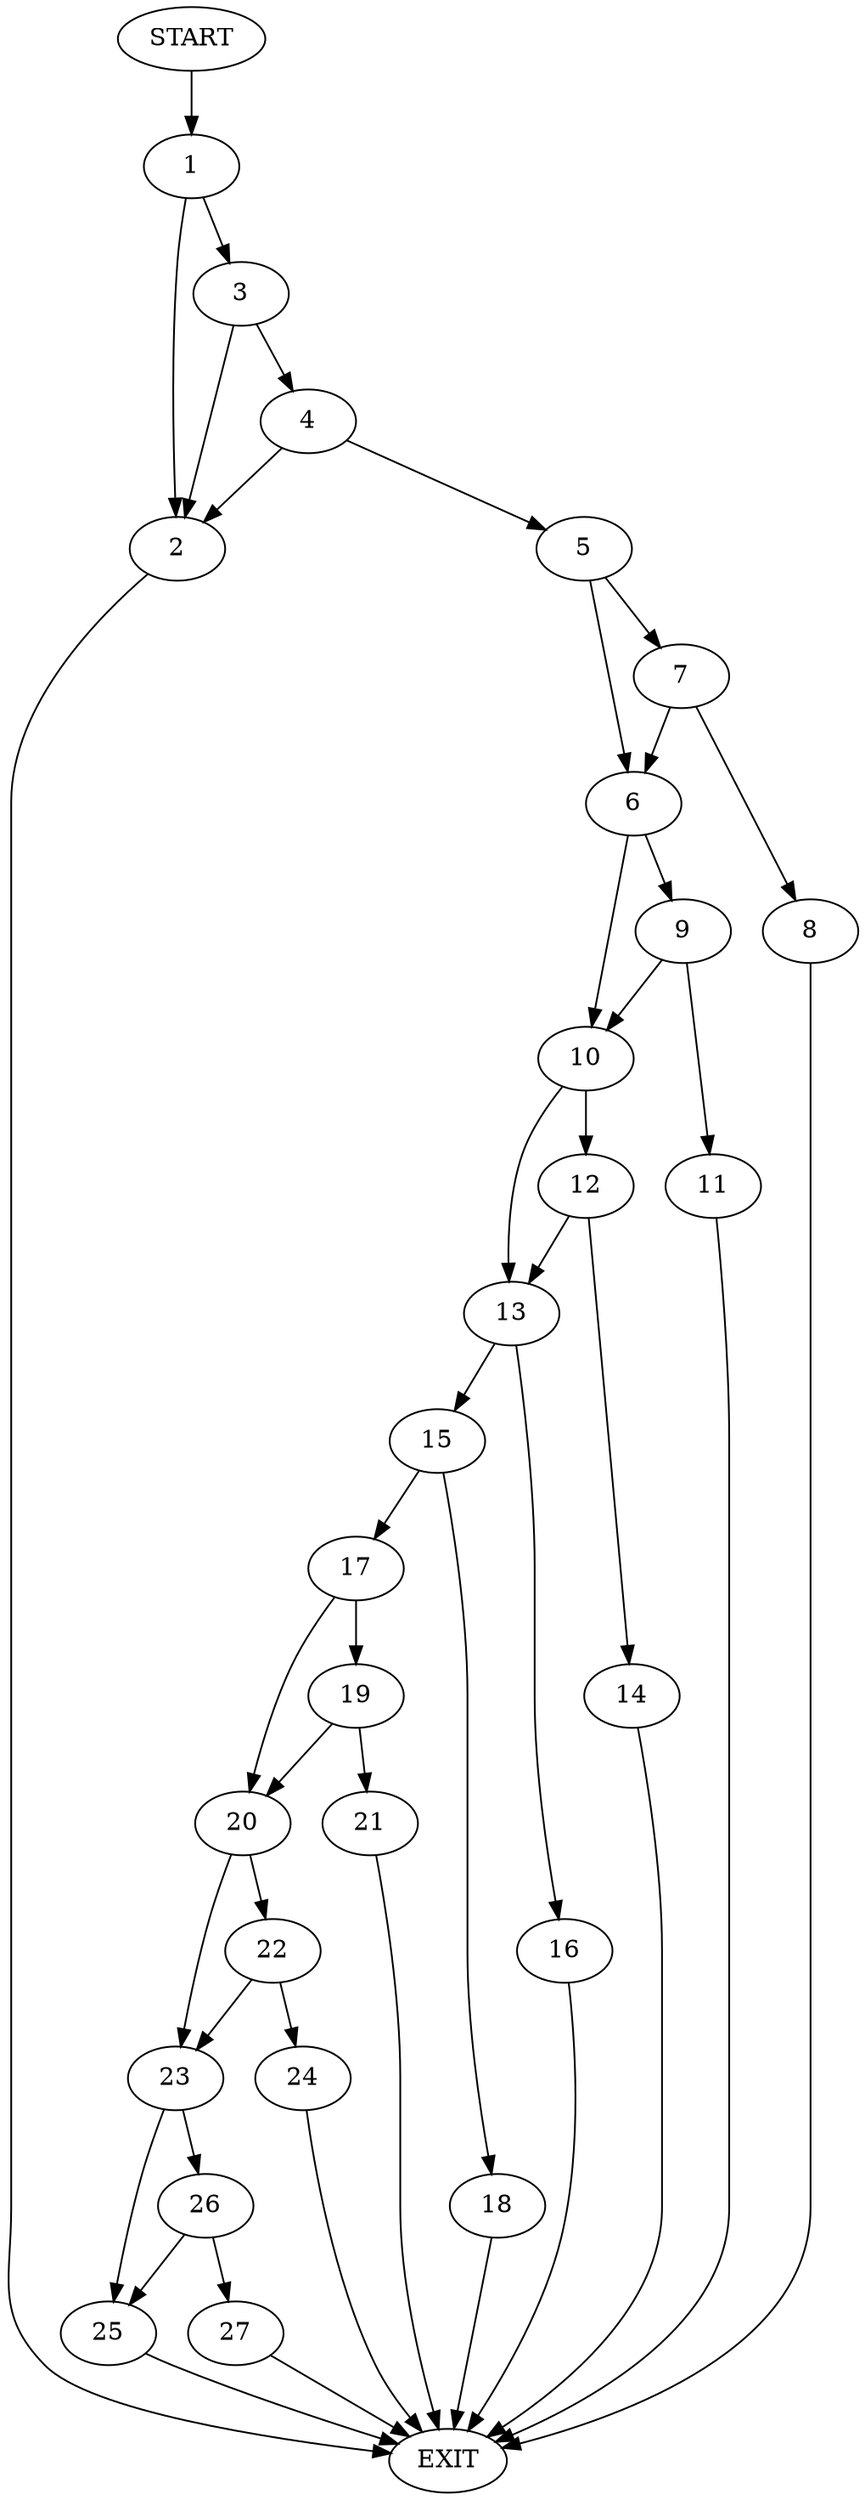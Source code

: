 digraph {
0 [label="START"]
28 [label="EXIT"]
0 -> 1
1 -> 2
1 -> 3
2 -> 28
3 -> 4
3 -> 2
4 -> 5
4 -> 2
5 -> 6
5 -> 7
7 -> 8
7 -> 6
6 -> 9
6 -> 10
8 -> 28
9 -> 11
9 -> 10
10 -> 12
10 -> 13
11 -> 28
12 -> 14
12 -> 13
13 -> 15
13 -> 16
14 -> 28
15 -> 17
15 -> 18
16 -> 28
18 -> 28
17 -> 19
17 -> 20
19 -> 20
19 -> 21
20 -> 22
20 -> 23
21 -> 28
22 -> 24
22 -> 23
23 -> 25
23 -> 26
24 -> 28
25 -> 28
26 -> 27
26 -> 25
27 -> 28
}
